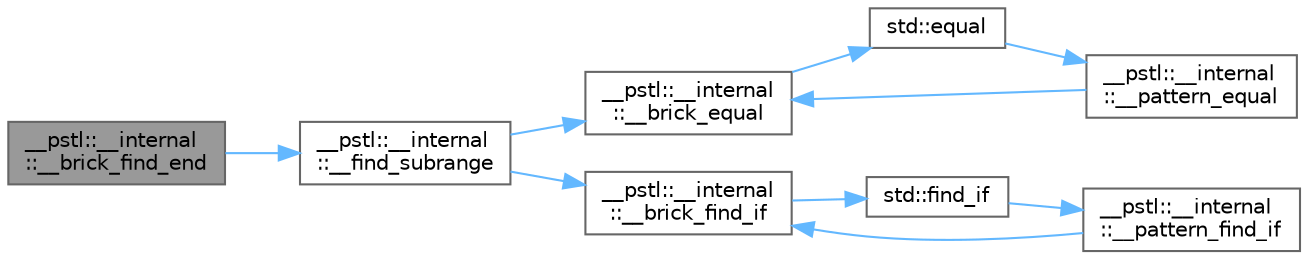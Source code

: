 digraph "__pstl::__internal::__brick_find_end"
{
 // LATEX_PDF_SIZE
  bgcolor="transparent";
  edge [fontname=Helvetica,fontsize=10,labelfontname=Helvetica,labelfontsize=10];
  node [fontname=Helvetica,fontsize=10,shape=box,height=0.2,width=0.4];
  rankdir="LR";
  Node1 [id="Node000001",label="__pstl::__internal\l::__brick_find_end",height=0.2,width=0.4,color="gray40", fillcolor="grey60", style="filled", fontcolor="black",tooltip=" "];
  Node1 -> Node2 [id="edge1_Node000001_Node000002",color="steelblue1",style="solid",tooltip=" "];
  Node2 [id="Node000002",label="__pstl::__internal\l::__find_subrange",height=0.2,width=0.4,color="grey40", fillcolor="white", style="filled",URL="$namespace____pstl_1_1____internal.html#afb69e05dbf9cbe3f0ee1f4ac80b06717",tooltip=" "];
  Node2 -> Node3 [id="edge2_Node000002_Node000003",color="steelblue1",style="solid",tooltip=" "];
  Node3 [id="Node000003",label="__pstl::__internal\l::__brick_equal",height=0.2,width=0.4,color="grey40", fillcolor="white", style="filled",URL="$namespace____pstl_1_1____internal.html#a98e65b1d83eb66d32d3ebe20452a168a",tooltip=" "];
  Node3 -> Node4 [id="edge3_Node000003_Node000004",color="steelblue1",style="solid",tooltip=" "];
  Node4 [id="Node000004",label="std::equal",height=0.2,width=0.4,color="grey40", fillcolor="white", style="filled",URL="$namespacestd.html#a94ada91841cca21a2327b0235f9a82cd",tooltip=" "];
  Node4 -> Node5 [id="edge4_Node000004_Node000005",color="steelblue1",style="solid",tooltip=" "];
  Node5 [id="Node000005",label="__pstl::__internal\l::__pattern_equal",height=0.2,width=0.4,color="grey40", fillcolor="white", style="filled",URL="$namespace____pstl_1_1____internal.html#a596361246dd948515acd5af4fffe2518",tooltip=" "];
  Node5 -> Node3 [id="edge5_Node000005_Node000003",color="steelblue1",style="solid",tooltip=" "];
  Node2 -> Node6 [id="edge6_Node000002_Node000006",color="steelblue1",style="solid",tooltip=" "];
  Node6 [id="Node000006",label="__pstl::__internal\l::__brick_find_if",height=0.2,width=0.4,color="grey40", fillcolor="white", style="filled",URL="$namespace____pstl_1_1____internal.html#ac7d9945ca6e956c4953efb2594b3f761",tooltip=" "];
  Node6 -> Node7 [id="edge7_Node000006_Node000007",color="steelblue1",style="solid",tooltip=" "];
  Node7 [id="Node000007",label="std::find_if",height=0.2,width=0.4,color="grey40", fillcolor="white", style="filled",URL="$namespacestd.html#a12540b98a8b3f5862173e50b92f1de81",tooltip=" "];
  Node7 -> Node8 [id="edge8_Node000007_Node000008",color="steelblue1",style="solid",tooltip=" "];
  Node8 [id="Node000008",label="__pstl::__internal\l::__pattern_find_if",height=0.2,width=0.4,color="grey40", fillcolor="white", style="filled",URL="$namespace____pstl_1_1____internal.html#a048b6c9be4b418a089e7e1de87722139",tooltip=" "];
  Node8 -> Node6 [id="edge9_Node000008_Node000006",color="steelblue1",style="solid",tooltip=" "];
}
